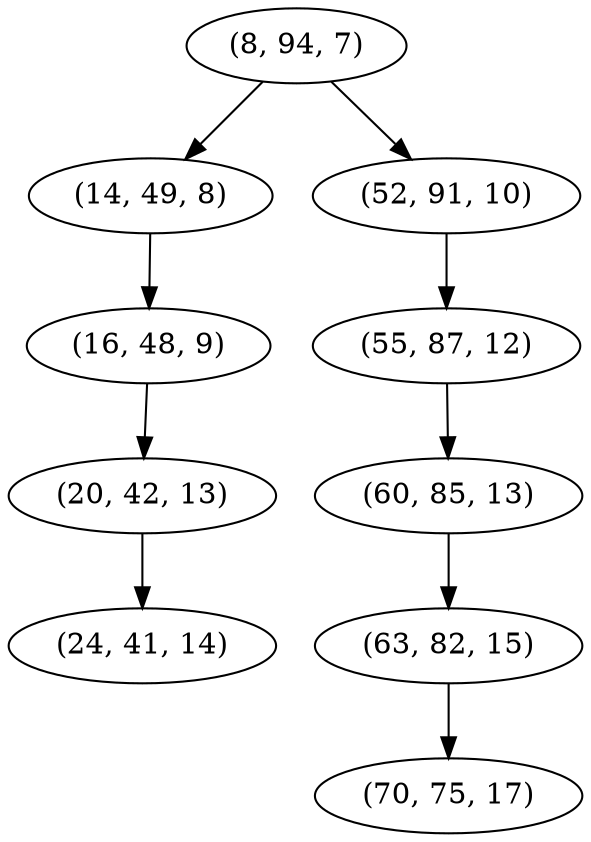 digraph tree {
    "(8, 94, 7)";
    "(14, 49, 8)";
    "(16, 48, 9)";
    "(20, 42, 13)";
    "(24, 41, 14)";
    "(52, 91, 10)";
    "(55, 87, 12)";
    "(60, 85, 13)";
    "(63, 82, 15)";
    "(70, 75, 17)";
    "(8, 94, 7)" -> "(14, 49, 8)";
    "(8, 94, 7)" -> "(52, 91, 10)";
    "(14, 49, 8)" -> "(16, 48, 9)";
    "(16, 48, 9)" -> "(20, 42, 13)";
    "(20, 42, 13)" -> "(24, 41, 14)";
    "(52, 91, 10)" -> "(55, 87, 12)";
    "(55, 87, 12)" -> "(60, 85, 13)";
    "(60, 85, 13)" -> "(63, 82, 15)";
    "(63, 82, 15)" -> "(70, 75, 17)";
}
